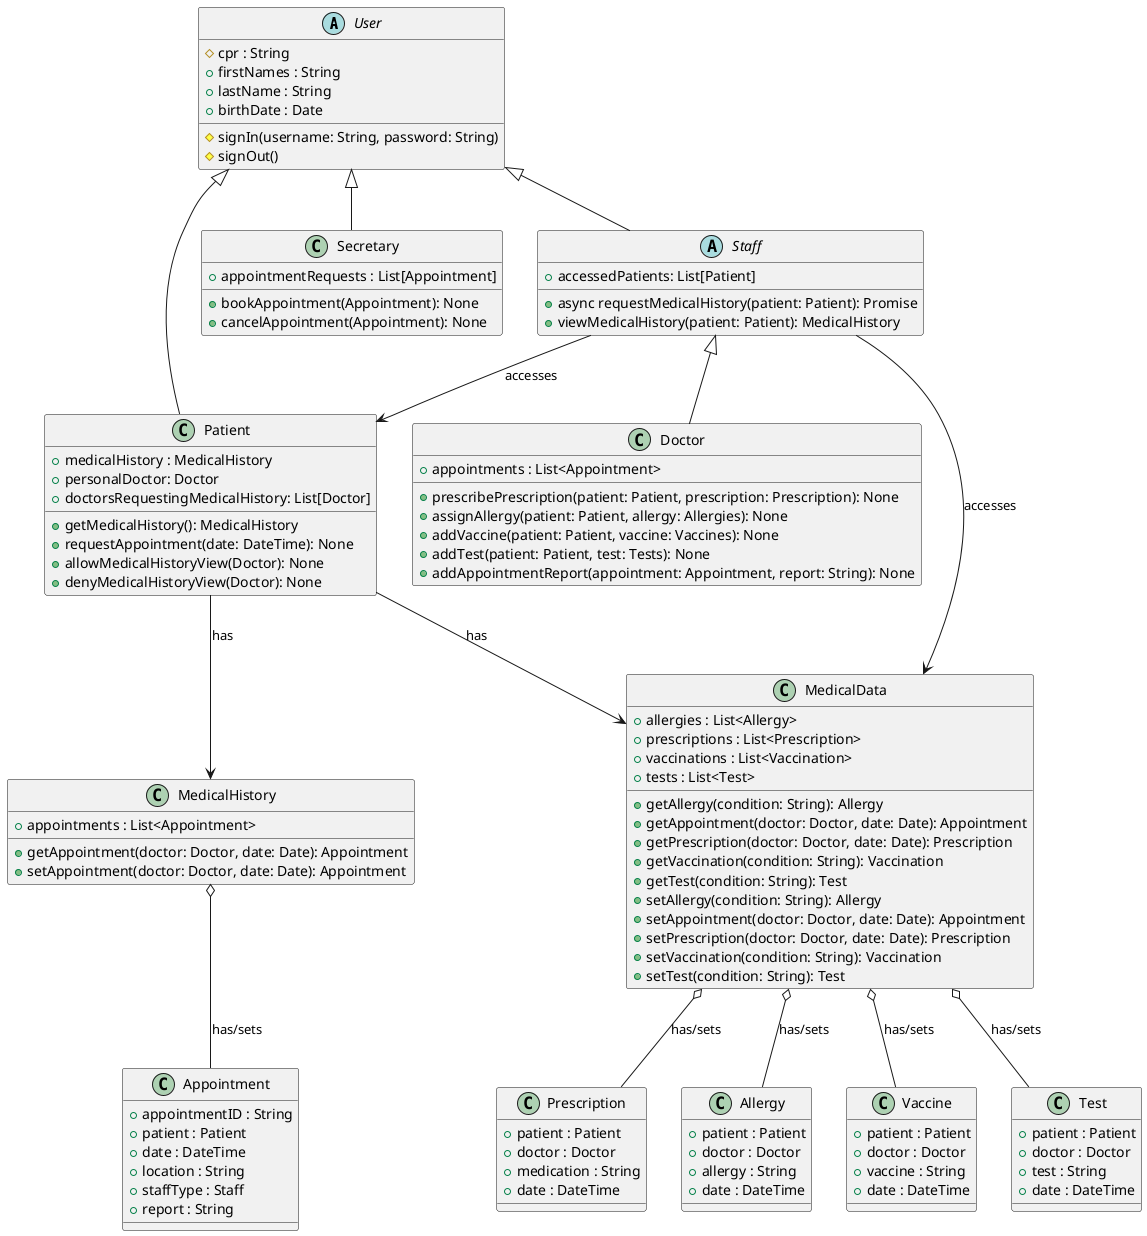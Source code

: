 @startuml

abstract User {
  # cpr : String
  + firstNames : String
  + lastName : String
  + birthDate : Date
  # signIn(username: String, password: String)
  # signOut()
}

class Patient extends User {
    + medicalHistory : MedicalHistory
    + personalDoctor: Doctor
    + doctorsRequestingMedicalHistory: List[Doctor]
    + getMedicalHistory(): MedicalHistory
    + requestAppointment(date: DateTime): None
    + allowMedicalHistoryView(Doctor): None
    + denyMedicalHistoryView(Doctor): None
}

class Secretary extends User {
    + appointmentRequests : List[Appointment]
    + bookAppointment(Appointment): None
    + cancelAppointment(Appointment): None
}

abstract Staff extends User {
  + accessedPatients: List[Patient]
  + async requestMedicalHistory(patient: Patient): Promise
  + viewMedicalHistory(patient: Patient): MedicalHistory
}

class Doctor extends Staff {
  + appointments : List<Appointment>
  + prescribePrescription(patient: Patient, prescription: Prescription): None
  + assignAllergy(patient: Patient, allergy: Allergies): None
  + addVaccine(patient: Patient, vaccine: Vaccines): None
  + addTest(patient: Patient, test: Tests): None
  + addAppointmentReport(appointment: Appointment, report: String): None
}

class Appointment {
  + appointmentID : String
  + patient : Patient
  + date : DateTime
  + location : String
  + staffType : Staff
  + report : String
}

class Prescription {
  + patient : Patient
  + doctor : Doctor
  + medication : String
  + date : DateTime
}

class MedicalHistory {
    + appointments : List<Appointment>
    + getAppointment(doctor: Doctor, date: Date): Appointment
    + setAppointment(doctor: Doctor, date: Date): Appointment
}

class MedicalData {
    + allergies : List<Allergy>
    + prescriptions : List<Prescription>
    + vaccinations : List<Vaccination>
    + tests : List<Test>
    + getAllergy(condition: String): Allergy
    + getAppointment(doctor: Doctor, date: Date): Appointment
    + getPrescription(doctor: Doctor, date: Date): Prescription
    + getVaccination(condition: String): Vaccination
    + getTest(condition: String): Test
    + setAllergy(condition: String): Allergy
    + setAppointment(doctor: Doctor, date: Date): Appointment
    + setPrescription(doctor: Doctor, date: Date): Prescription
    + setVaccination(condition: String): Vaccination
    + setTest(condition: String): Test

}

class Allergy {
  + patient : Patient
  + doctor : Doctor
  + allergy : String
  + date : DateTime
}

class Vaccine {
  + patient : Patient
  + doctor : Doctor
  + vaccine : String
  + date : DateTime
}

class Test {
  + patient : Patient
  + doctor : Doctor
  + test : String
  + date : DateTime
}


Patient --> MedicalHistory : has
Patient --> MedicalData : has
Staff --> Patient : accesses
Staff --> MedicalData : accesses
MedicalHistory o-- Appointment : has/sets
MedicalData o-- Prescription : has/sets
MedicalData o-- Allergy : has/sets
MedicalData o-- Vaccine : has/sets
MedicalData o-- Test : has/sets

@enduml